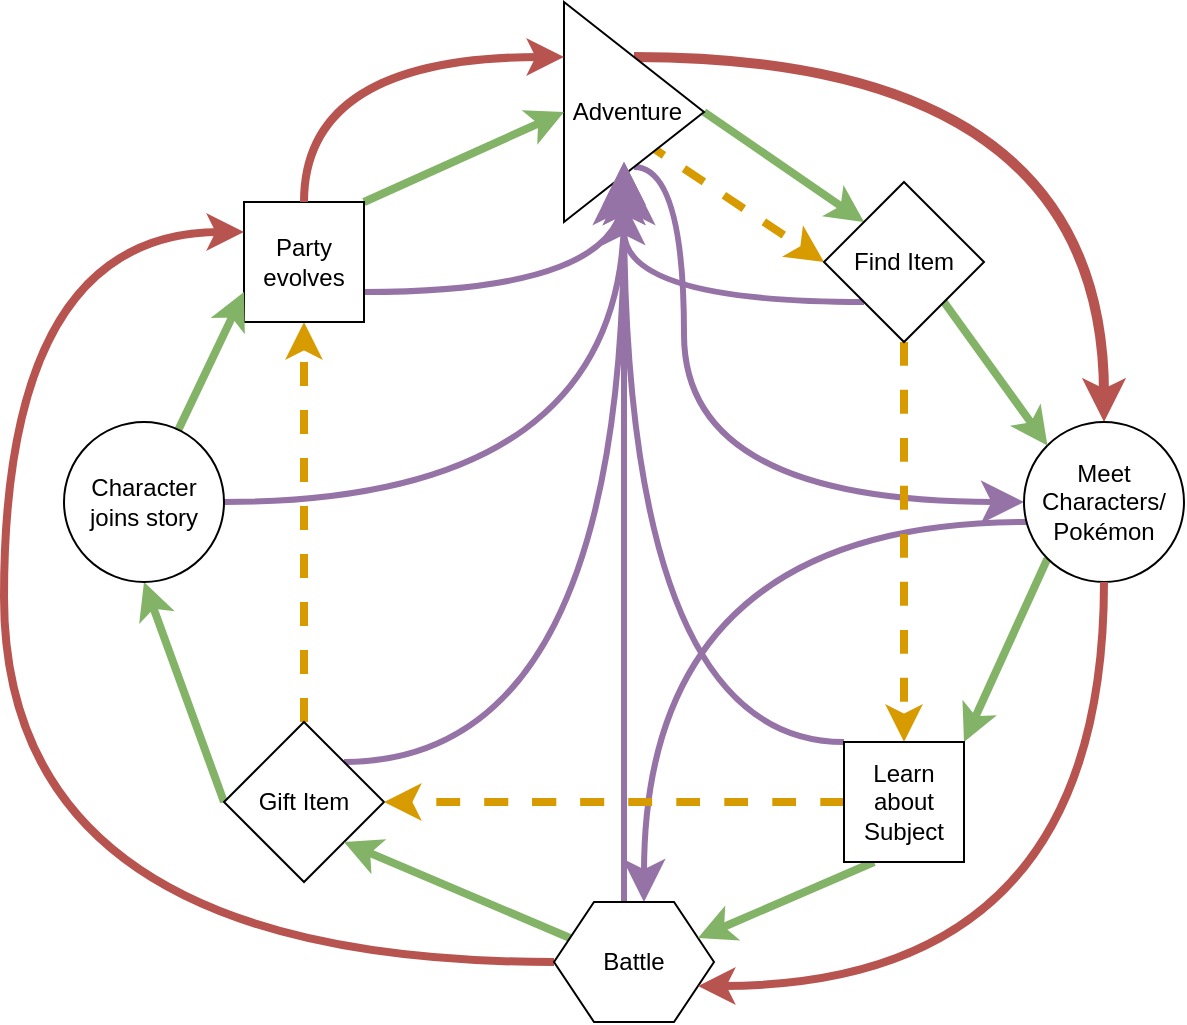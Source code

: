 <mxfile version="20.2.2" type="github">
  <diagram id="zyDrhKFoaydJQp832Jw_" name="Page-1">
    <mxGraphModel dx="958" dy="567" grid="1" gridSize="10" guides="1" tooltips="1" connect="1" arrows="1" fold="1" page="1" pageScale="1" pageWidth="850" pageHeight="1100" math="0" shadow="0">
      <root>
        <mxCell id="0" />
        <mxCell id="1" parent="0" />
        <mxCell id="mFYZ2eShWCgf1i-h24rl-11" style="rounded=0;orthogonalLoop=1;jettySize=auto;html=1;entryX=0;entryY=0;entryDx=0;entryDy=0;exitX=1;exitY=0.5;exitDx=0;exitDy=0;strokeWidth=4;fillColor=#d5e8d4;strokeColor=#82b366;" edge="1" parent="1" source="mFYZ2eShWCgf1i-h24rl-1" target="mFYZ2eShWCgf1i-h24rl-3">
          <mxGeometry relative="1" as="geometry" />
        </mxCell>
        <mxCell id="mFYZ2eShWCgf1i-h24rl-14" style="edgeStyle=orthogonalEdgeStyle;curved=1;rounded=0;orthogonalLoop=1;jettySize=auto;html=1;strokeWidth=5;exitX=0.5;exitY=0;exitDx=0;exitDy=0;fillColor=#f8cecc;strokeColor=#b85450;" edge="1" parent="1" source="mFYZ2eShWCgf1i-h24rl-1" target="mFYZ2eShWCgf1i-h24rl-2">
          <mxGeometry relative="1" as="geometry" />
        </mxCell>
        <mxCell id="mFYZ2eShWCgf1i-h24rl-15" style="rounded=0;orthogonalLoop=1;jettySize=auto;html=1;entryX=0;entryY=0.5;entryDx=0;entryDy=0;strokeWidth=4;fillColor=#ffe6cc;strokeColor=#d79b00;dashed=1;" edge="1" parent="1" target="mFYZ2eShWCgf1i-h24rl-3">
          <mxGeometry relative="1" as="geometry">
            <mxPoint x="450" y="220" as="sourcePoint" />
          </mxGeometry>
        </mxCell>
        <mxCell id="mFYZ2eShWCgf1i-h24rl-17" style="edgeStyle=orthogonalEdgeStyle;curved=1;rounded=0;orthogonalLoop=1;jettySize=auto;html=1;exitX=0.5;exitY=1;exitDx=0;exitDy=0;entryX=0;entryY=0.5;entryDx=0;entryDy=0;strokeWidth=3;fillColor=#e1d5e7;strokeColor=#9673a6;endArrow=classic;endFill=1;endSize=12;" edge="1" parent="1" source="mFYZ2eShWCgf1i-h24rl-1" target="mFYZ2eShWCgf1i-h24rl-2">
          <mxGeometry relative="1" as="geometry">
            <Array as="points">
              <mxPoint x="470" y="233" />
              <mxPoint x="470" y="400" />
            </Array>
          </mxGeometry>
        </mxCell>
        <mxCell id="mFYZ2eShWCgf1i-h24rl-1" value="Adventure&amp;nbsp;&amp;nbsp;" style="triangle;whiteSpace=wrap;html=1;" vertex="1" parent="1">
          <mxGeometry x="410" y="150" width="70" height="110" as="geometry" />
        </mxCell>
        <mxCell id="mFYZ2eShWCgf1i-h24rl-18" style="edgeStyle=orthogonalEdgeStyle;curved=1;rounded=0;orthogonalLoop=1;jettySize=auto;html=1;strokeWidth=3;fillColor=#e1d5e7;strokeColor=#9673a6;endArrow=classic;endFill=1;endSize=12;" edge="1" parent="1" source="mFYZ2eShWCgf1i-h24rl-2" target="mFYZ2eShWCgf1i-h24rl-8">
          <mxGeometry relative="1" as="geometry">
            <Array as="points">
              <mxPoint x="450" y="410" />
            </Array>
          </mxGeometry>
        </mxCell>
        <mxCell id="mFYZ2eShWCgf1i-h24rl-41" style="orthogonalLoop=1;jettySize=auto;html=1;exitX=0;exitY=1;exitDx=0;exitDy=0;entryX=1;entryY=0;entryDx=0;entryDy=0;endArrow=classic;endFill=1;strokeColor=#82b366;strokeWidth=4;fillColor=#d5e8d4;" edge="1" parent="1" source="mFYZ2eShWCgf1i-h24rl-2" target="mFYZ2eShWCgf1i-h24rl-10">
          <mxGeometry relative="1" as="geometry" />
        </mxCell>
        <mxCell id="mFYZ2eShWCgf1i-h24rl-2" value="Meet Characters/&lt;br&gt;Pokémon" style="ellipse;whiteSpace=wrap;html=1;aspect=fixed;" vertex="1" parent="1">
          <mxGeometry x="640" y="360" width="80" height="80" as="geometry" />
        </mxCell>
        <mxCell id="mFYZ2eShWCgf1i-h24rl-26" style="orthogonalLoop=1;jettySize=auto;html=1;exitX=1;exitY=1;exitDx=0;exitDy=0;entryX=0;entryY=0;entryDx=0;entryDy=0;endArrow=classic;endFill=1;strokeWidth=4;strokeColor=#82b366;fillColor=#d5e8d4;" edge="1" parent="1" source="mFYZ2eShWCgf1i-h24rl-3" target="mFYZ2eShWCgf1i-h24rl-2">
          <mxGeometry relative="1" as="geometry" />
        </mxCell>
        <mxCell id="mFYZ2eShWCgf1i-h24rl-27" style="edgeStyle=orthogonalEdgeStyle;curved=1;rounded=0;orthogonalLoop=1;jettySize=auto;html=1;endArrow=classic;endFill=1;strokeWidth=4;fillColor=#ffe6cc;strokeColor=#d79b00;dashed=1;" edge="1" parent="1" source="mFYZ2eShWCgf1i-h24rl-3" target="mFYZ2eShWCgf1i-h24rl-10">
          <mxGeometry relative="1" as="geometry">
            <Array as="points">
              <mxPoint x="580" y="410" />
              <mxPoint x="580" y="410" />
            </Array>
          </mxGeometry>
        </mxCell>
        <mxCell id="mFYZ2eShWCgf1i-h24rl-29" style="edgeStyle=orthogonalEdgeStyle;curved=1;orthogonalLoop=1;jettySize=auto;html=1;exitX=0;exitY=1;exitDx=0;exitDy=0;endArrow=classic;endFill=1;strokeColor=#9673a6;strokeWidth=3;fillColor=#e1d5e7;endSize=12;" edge="1" parent="1" source="mFYZ2eShWCgf1i-h24rl-3">
          <mxGeometry relative="1" as="geometry">
            <mxPoint x="440" y="250" as="targetPoint" />
            <Array as="points">
              <mxPoint x="440" y="300" />
            </Array>
          </mxGeometry>
        </mxCell>
        <mxCell id="mFYZ2eShWCgf1i-h24rl-3" value="Find Item" style="rhombus;whiteSpace=wrap;html=1;" vertex="1" parent="1">
          <mxGeometry x="540" y="240" width="80" height="80" as="geometry" />
        </mxCell>
        <mxCell id="mFYZ2eShWCgf1i-h24rl-37" style="orthogonalLoop=1;jettySize=auto;html=1;exitX=0.5;exitY=0;exitDx=0;exitDy=0;endArrow=classic;endFill=1;strokeColor=#d79b00;strokeWidth=4;entryX=0.5;entryY=1;entryDx=0;entryDy=0;dashed=1;fillColor=#ffe6cc;" edge="1" parent="1" source="mFYZ2eShWCgf1i-h24rl-5" target="mFYZ2eShWCgf1i-h24rl-7">
          <mxGeometry relative="1" as="geometry">
            <mxPoint x="220" y="450" as="targetPoint" />
          </mxGeometry>
        </mxCell>
        <mxCell id="mFYZ2eShWCgf1i-h24rl-38" style="orthogonalLoop=1;jettySize=auto;html=1;entryX=0.5;entryY=1;entryDx=0;entryDy=0;endArrow=classic;endFill=1;strokeColor=#82b366;strokeWidth=4;exitX=0;exitY=0.5;exitDx=0;exitDy=0;fillColor=#d5e8d4;" edge="1" parent="1" source="mFYZ2eShWCgf1i-h24rl-5" target="mFYZ2eShWCgf1i-h24rl-9">
          <mxGeometry relative="1" as="geometry" />
        </mxCell>
        <mxCell id="mFYZ2eShWCgf1i-h24rl-46" style="edgeStyle=orthogonalEdgeStyle;orthogonalLoop=1;jettySize=auto;html=1;endArrow=classic;endFill=1;strokeColor=#9673a6;strokeWidth=3;exitX=1;exitY=0;exitDx=0;exitDy=0;curved=1;fillColor=#e1d5e7;endSize=12;" edge="1" parent="1" source="mFYZ2eShWCgf1i-h24rl-5">
          <mxGeometry relative="1" as="geometry">
            <mxPoint x="440" y="240.0" as="targetPoint" />
          </mxGeometry>
        </mxCell>
        <mxCell id="mFYZ2eShWCgf1i-h24rl-5" value="Gift Item" style="rhombus;whiteSpace=wrap;html=1;" vertex="1" parent="1">
          <mxGeometry x="240" y="510" width="80" height="80" as="geometry" />
        </mxCell>
        <mxCell id="mFYZ2eShWCgf1i-h24rl-30" style="edgeStyle=orthogonalEdgeStyle;curved=1;orthogonalLoop=1;jettySize=auto;html=1;exitX=1;exitY=0.75;exitDx=0;exitDy=0;endArrow=classic;endFill=1;strokeColor=#9673a6;strokeWidth=3;fillColor=#e1d5e7;endSize=12;" edge="1" parent="1" source="mFYZ2eShWCgf1i-h24rl-7">
          <mxGeometry relative="1" as="geometry">
            <mxPoint x="440" y="230.0" as="targetPoint" />
          </mxGeometry>
        </mxCell>
        <mxCell id="mFYZ2eShWCgf1i-h24rl-45" style="orthogonalLoop=1;jettySize=auto;html=1;exitX=1;exitY=0;exitDx=0;exitDy=0;endArrow=classic;endFill=1;strokeColor=#82b366;strokeWidth=4;fillColor=#d5e8d4;entryX=0;entryY=0.5;entryDx=0;entryDy=0;" edge="1" parent="1" source="mFYZ2eShWCgf1i-h24rl-7" target="mFYZ2eShWCgf1i-h24rl-1">
          <mxGeometry relative="1" as="geometry" />
        </mxCell>
        <mxCell id="mFYZ2eShWCgf1i-h24rl-7" value="Party&lt;br&gt;evolves" style="rounded=0;whiteSpace=wrap;html=1;" vertex="1" parent="1">
          <mxGeometry x="250" y="250" width="60" height="60" as="geometry" />
        </mxCell>
        <mxCell id="mFYZ2eShWCgf1i-h24rl-19" style="edgeStyle=orthogonalEdgeStyle;curved=1;rounded=0;orthogonalLoop=1;jettySize=auto;html=1;strokeWidth=3;fillColor=#e1d5e7;strokeColor=#9673a6;endArrow=classic;endFill=1;endSize=12;" edge="1" parent="1" source="mFYZ2eShWCgf1i-h24rl-8">
          <mxGeometry relative="1" as="geometry">
            <mxPoint x="440" y="230" as="targetPoint" />
            <Array as="points">
              <mxPoint x="440" y="310" />
              <mxPoint x="440" y="310" />
            </Array>
          </mxGeometry>
        </mxCell>
        <mxCell id="mFYZ2eShWCgf1i-h24rl-34" style="edgeStyle=orthogonalEdgeStyle;curved=1;orthogonalLoop=1;jettySize=auto;html=1;entryX=0;entryY=0.25;entryDx=0;entryDy=0;endArrow=classic;endFill=1;strokeColor=#b85450;strokeWidth=4;exitX=0;exitY=0.5;exitDx=0;exitDy=0;fillColor=#f8cecc;" edge="1" parent="1" source="mFYZ2eShWCgf1i-h24rl-8" target="mFYZ2eShWCgf1i-h24rl-7">
          <mxGeometry relative="1" as="geometry">
            <Array as="points">
              <mxPoint x="130" y="630" />
              <mxPoint x="130" y="265" />
            </Array>
          </mxGeometry>
        </mxCell>
        <mxCell id="mFYZ2eShWCgf1i-h24rl-44" style="orthogonalLoop=1;jettySize=auto;html=1;exitX=0;exitY=0.25;exitDx=0;exitDy=0;entryX=1;entryY=1;entryDx=0;entryDy=0;endArrow=classic;endFill=1;strokeColor=#82b366;strokeWidth=4;fillColor=#d5e8d4;" edge="1" parent="1" source="mFYZ2eShWCgf1i-h24rl-8" target="mFYZ2eShWCgf1i-h24rl-5">
          <mxGeometry relative="1" as="geometry" />
        </mxCell>
        <mxCell id="mFYZ2eShWCgf1i-h24rl-8" value="Battle" style="shape=hexagon;perimeter=hexagonPerimeter2;whiteSpace=wrap;html=1;fixedSize=1;" vertex="1" parent="1">
          <mxGeometry x="405" y="600" width="80" height="60" as="geometry" />
        </mxCell>
        <mxCell id="mFYZ2eShWCgf1i-h24rl-35" style="edgeStyle=orthogonalEdgeStyle;curved=1;orthogonalLoop=1;jettySize=auto;html=1;endArrow=classic;endFill=1;strokeColor=#b85450;strokeWidth=4;entryX=0;entryY=0.25;entryDx=0;entryDy=0;exitX=0.5;exitY=0;exitDx=0;exitDy=0;fillColor=#f8cecc;" edge="1" parent="1" source="mFYZ2eShWCgf1i-h24rl-7" target="mFYZ2eShWCgf1i-h24rl-1">
          <mxGeometry relative="1" as="geometry">
            <mxPoint x="400" y="180.0" as="targetPoint" />
            <Array as="points">
              <mxPoint x="280" y="177" />
            </Array>
          </mxGeometry>
        </mxCell>
        <mxCell id="mFYZ2eShWCgf1i-h24rl-39" style="orthogonalLoop=1;jettySize=auto;html=1;entryX=0;entryY=0.75;entryDx=0;entryDy=0;endArrow=classic;endFill=1;strokeColor=#82b366;strokeWidth=4;fillColor=#d5e8d4;" edge="1" parent="1" source="mFYZ2eShWCgf1i-h24rl-9" target="mFYZ2eShWCgf1i-h24rl-7">
          <mxGeometry relative="1" as="geometry" />
        </mxCell>
        <mxCell id="mFYZ2eShWCgf1i-h24rl-40" style="edgeStyle=orthogonalEdgeStyle;curved=1;orthogonalLoop=1;jettySize=auto;html=1;endArrow=classic;endFill=1;strokeColor=#9673a6;strokeWidth=3;fillColor=#e1d5e7;endSize=12;" edge="1" parent="1" source="mFYZ2eShWCgf1i-h24rl-9">
          <mxGeometry relative="1" as="geometry">
            <mxPoint x="440" y="240" as="targetPoint" />
          </mxGeometry>
        </mxCell>
        <mxCell id="mFYZ2eShWCgf1i-h24rl-9" value="Character joins story" style="ellipse;whiteSpace=wrap;html=1;aspect=fixed;" vertex="1" parent="1">
          <mxGeometry x="160" y="360" width="80" height="80" as="geometry" />
        </mxCell>
        <mxCell id="mFYZ2eShWCgf1i-h24rl-31" style="edgeStyle=orthogonalEdgeStyle;curved=1;orthogonalLoop=1;jettySize=auto;html=1;endArrow=classic;endFill=1;strokeColor=#9673a6;strokeWidth=3;exitX=0;exitY=0;exitDx=0;exitDy=0;fillColor=#e1d5e7;endSize=22;" edge="1" parent="1" source="mFYZ2eShWCgf1i-h24rl-10">
          <mxGeometry relative="1" as="geometry">
            <mxPoint x="440" y="230" as="targetPoint" />
            <Array as="points">
              <mxPoint x="440" y="520" />
            </Array>
          </mxGeometry>
        </mxCell>
        <mxCell id="mFYZ2eShWCgf1i-h24rl-32" style="edgeStyle=orthogonalEdgeStyle;curved=1;orthogonalLoop=1;jettySize=auto;html=1;endArrow=classic;endFill=1;strokeColor=#d79b00;strokeWidth=4;fillColor=#ffe6cc;dashed=1;" edge="1" parent="1" source="mFYZ2eShWCgf1i-h24rl-10">
          <mxGeometry relative="1" as="geometry">
            <mxPoint x="320" y="550" as="targetPoint" />
            <Array as="points">
              <mxPoint x="460" y="550" />
              <mxPoint x="460" y="550" />
            </Array>
          </mxGeometry>
        </mxCell>
        <mxCell id="mFYZ2eShWCgf1i-h24rl-42" style="edgeStyle=orthogonalEdgeStyle;curved=1;orthogonalLoop=1;jettySize=auto;html=1;exitX=0.5;exitY=1;exitDx=0;exitDy=0;entryX=1;entryY=0.75;entryDx=0;entryDy=0;endArrow=classic;endFill=1;strokeColor=#b85450;strokeWidth=4;fillColor=#f8cecc;" edge="1" parent="1" source="mFYZ2eShWCgf1i-h24rl-2" target="mFYZ2eShWCgf1i-h24rl-8">
          <mxGeometry relative="1" as="geometry">
            <Array as="points">
              <mxPoint x="680" y="642" />
            </Array>
          </mxGeometry>
        </mxCell>
        <mxCell id="mFYZ2eShWCgf1i-h24rl-43" style="orthogonalLoop=1;jettySize=auto;html=1;exitX=0.25;exitY=1;exitDx=0;exitDy=0;entryX=1;entryY=0.25;entryDx=0;entryDy=0;endArrow=classic;endFill=1;strokeColor=#82b366;strokeWidth=4;fillColor=#d5e8d4;" edge="1" parent="1" source="mFYZ2eShWCgf1i-h24rl-10" target="mFYZ2eShWCgf1i-h24rl-8">
          <mxGeometry relative="1" as="geometry" />
        </mxCell>
        <mxCell id="mFYZ2eShWCgf1i-h24rl-10" value="Learn about&lt;br&gt;Subject" style="rounded=0;whiteSpace=wrap;html=1;" vertex="1" parent="1">
          <mxGeometry x="550" y="520" width="60" height="60" as="geometry" />
        </mxCell>
      </root>
    </mxGraphModel>
  </diagram>
</mxfile>

